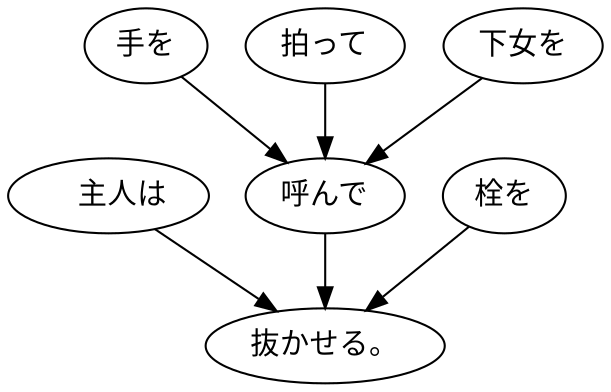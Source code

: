 digraph graph9044 {
	node0 [label="　主人は"];
	node1 [label="手を"];
	node2 [label="拍って"];
	node3 [label="下女を"];
	node4 [label="呼んで"];
	node5 [label="栓を"];
	node6 [label="抜かせる。"];
	node0 -> node6;
	node1 -> node4;
	node2 -> node4;
	node3 -> node4;
	node4 -> node6;
	node5 -> node6;
}
